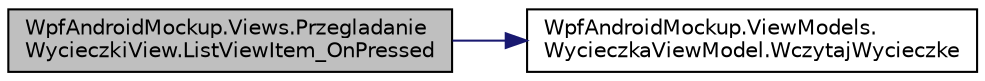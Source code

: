 digraph "WpfAndroidMockup.Views.PrzegladanieWycieczkiView.ListViewItem_OnPressed"
{
 // INTERACTIVE_SVG=YES
  edge [fontname="Helvetica",fontsize="10",labelfontname="Helvetica",labelfontsize="10"];
  node [fontname="Helvetica",fontsize="10",shape=record];
  rankdir="LR";
  Node29 [label="WpfAndroidMockup.Views.Przegladanie\lWycieczkiView.ListViewItem_OnPressed",height=0.2,width=0.4,color="black", fillcolor="grey75", style="filled", fontcolor="black"];
  Node29 -> Node30 [color="midnightblue",fontsize="10",style="solid",fontname="Helvetica"];
  Node30 [label="WpfAndroidMockup.ViewModels.\lWycieczkaViewModel.WczytajWycieczke",height=0.2,width=0.4,color="black", fillcolor="white", style="filled",URL="$class_wpf_android_mockup_1_1_view_models_1_1_wycieczka_view_model.html#abdd72db58a8000e0d2699c05422f3e54",tooltip="Przypisuje aktualnej wycieczke odpowiednią wycieczkę "];
}
